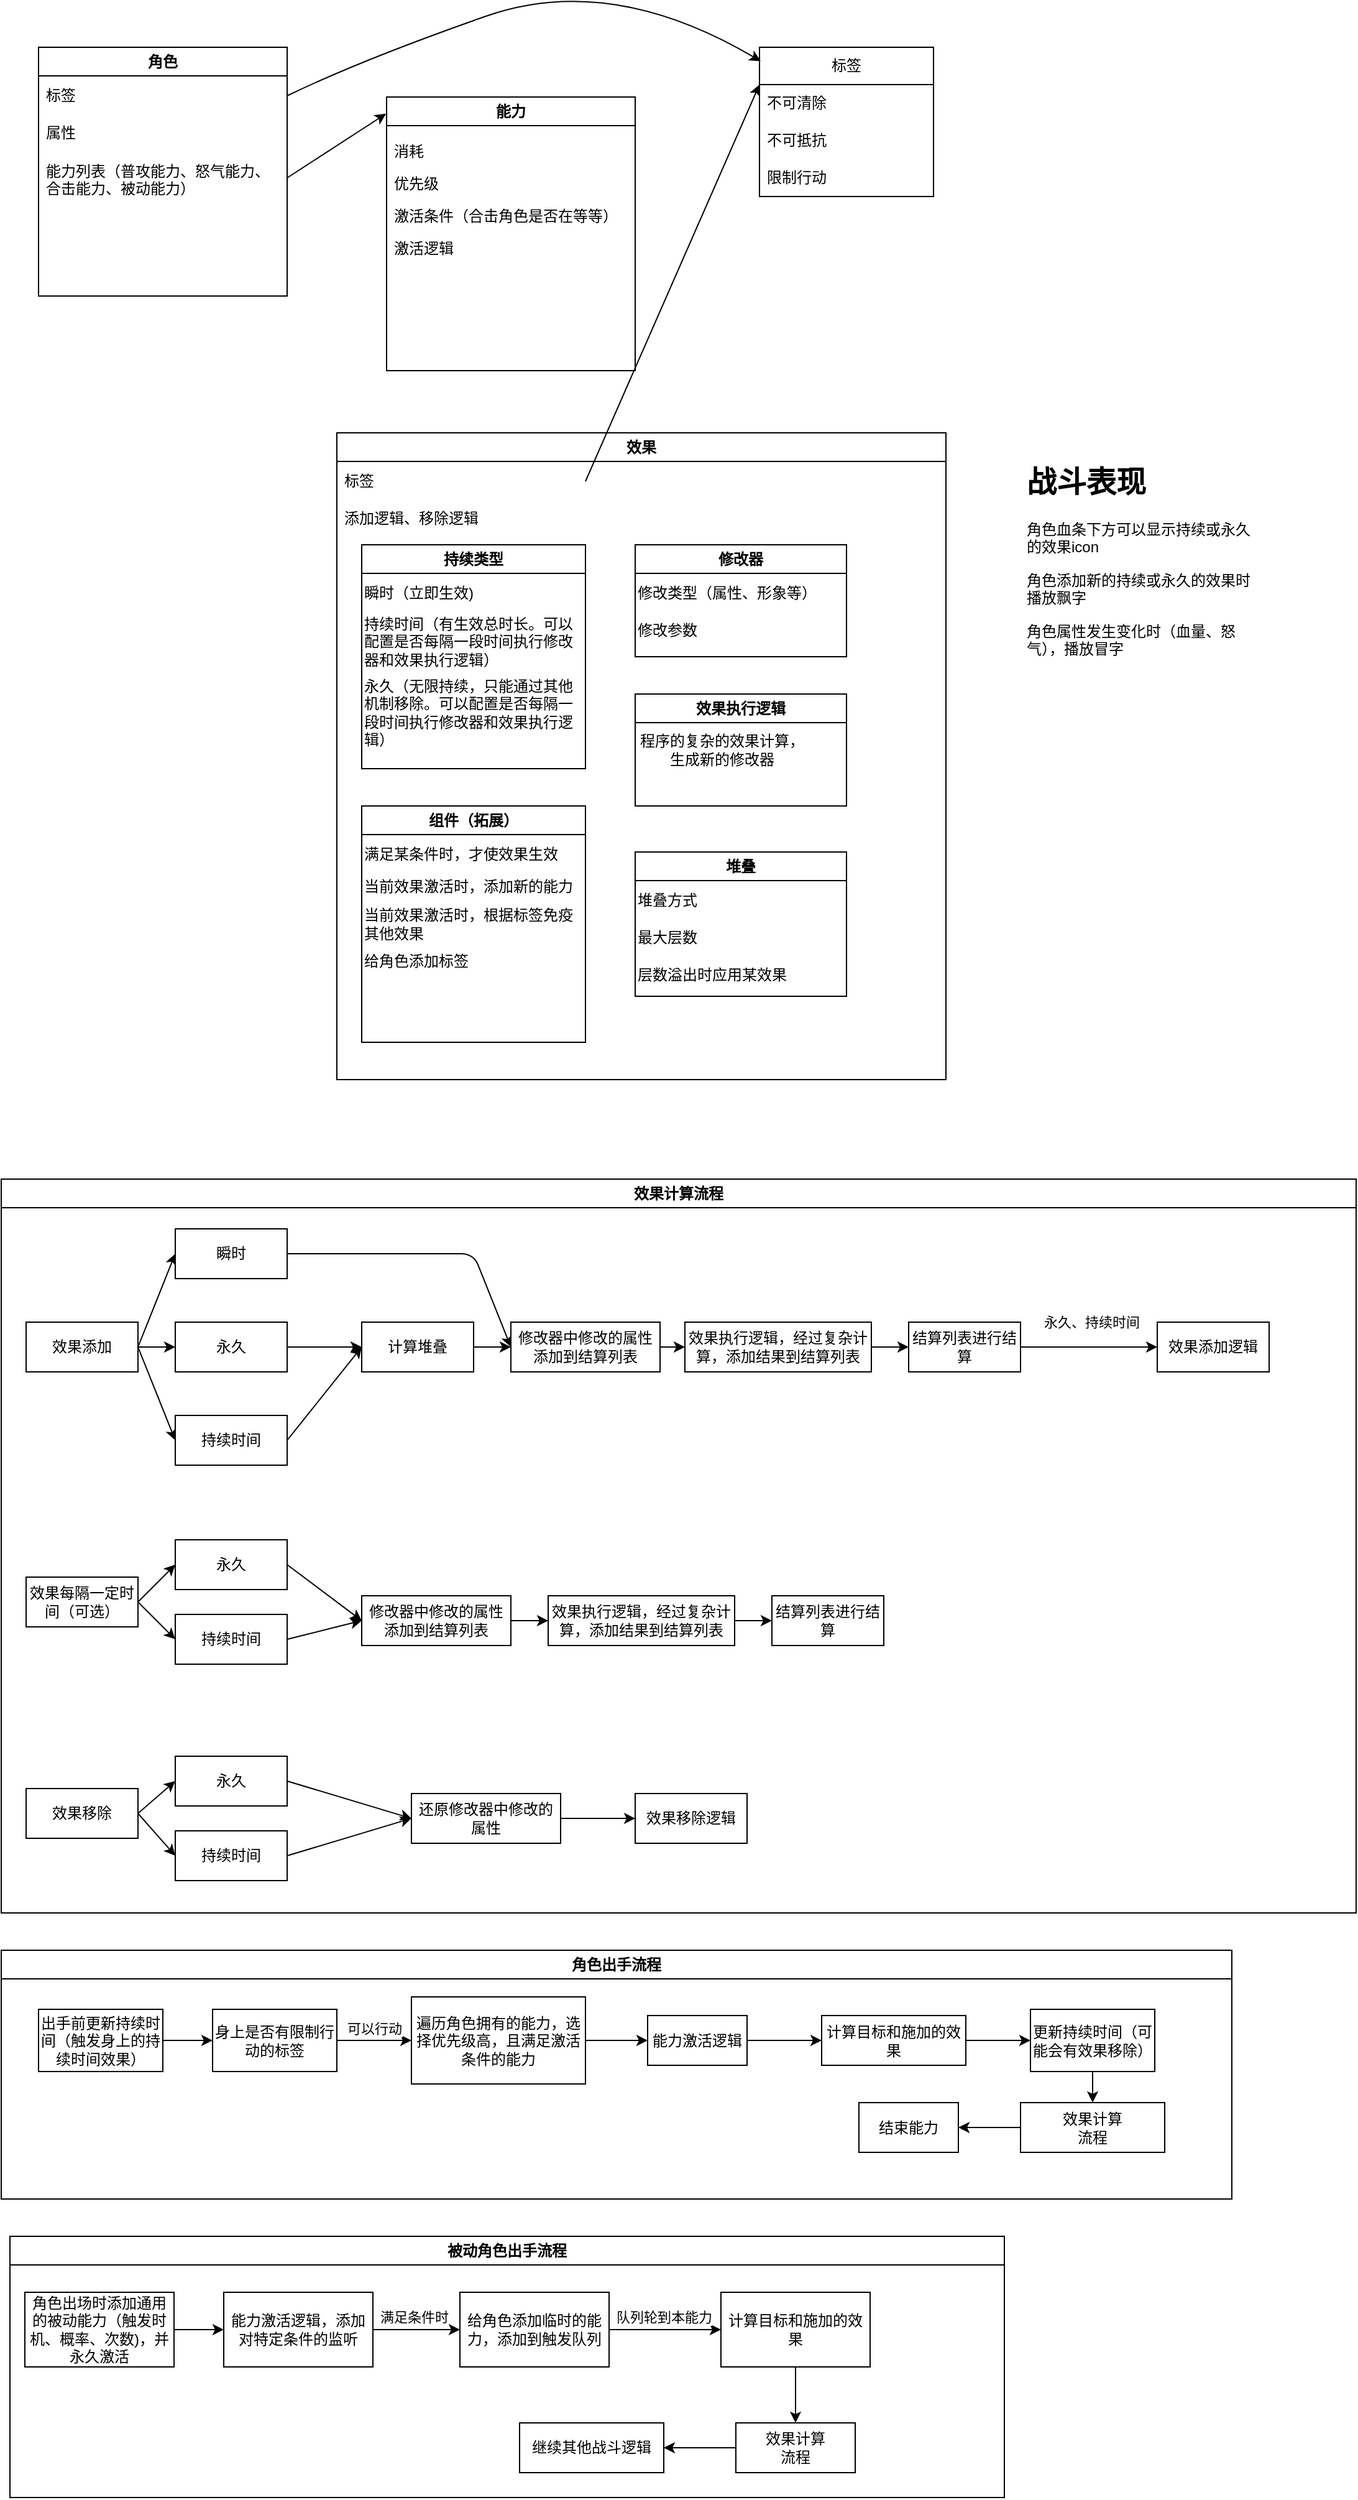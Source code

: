 <mxfile>
    <diagram id="C5RBs43oDa-KdzZeNtuy" name="Page-1">
        <mxGraphModel dx="1459" dy="820" grid="1" gridSize="10" guides="1" tooltips="1" connect="1" arrows="1" fold="1" page="1" pageScale="1" pageWidth="827" pageHeight="1169" math="0" shadow="0">
            <root>
                <mxCell id="WIyWlLk6GJQsqaUBKTNV-0"/>
                <mxCell id="WIyWlLk6GJQsqaUBKTNV-1" parent="WIyWlLk6GJQsqaUBKTNV-0"/>
                <mxCell id="17" value="标签" style="swimlane;fontStyle=0;childLayout=stackLayout;horizontal=1;startSize=30;horizontalStack=0;resizeParent=1;resizeParentMax=0;resizeLast=0;collapsible=1;marginBottom=0;whiteSpace=wrap;html=1;" vertex="1" parent="WIyWlLk6GJQsqaUBKTNV-1">
                    <mxGeometry x="630" y="330" width="140" height="120" as="geometry"/>
                </mxCell>
                <mxCell id="18" value="不可清除" style="text;strokeColor=none;fillColor=none;align=left;verticalAlign=middle;spacingLeft=4;spacingRight=4;overflow=hidden;points=[[0,0.5],[1,0.5]];portConstraint=eastwest;rotatable=0;whiteSpace=wrap;html=1;" vertex="1" parent="17">
                    <mxGeometry y="30" width="140" height="30" as="geometry"/>
                </mxCell>
                <mxCell id="19" value="不可抵抗" style="text;strokeColor=none;fillColor=none;align=left;verticalAlign=middle;spacingLeft=4;spacingRight=4;overflow=hidden;points=[[0,0.5],[1,0.5]];portConstraint=eastwest;rotatable=0;whiteSpace=wrap;html=1;" vertex="1" parent="17">
                    <mxGeometry y="60" width="140" height="30" as="geometry"/>
                </mxCell>
                <mxCell id="105" value="限制行动" style="text;strokeColor=none;fillColor=none;align=left;verticalAlign=middle;spacingLeft=4;spacingRight=4;overflow=hidden;points=[[0,0.5],[1,0.5]];portConstraint=eastwest;rotatable=0;whiteSpace=wrap;html=1;" vertex="1" parent="17">
                    <mxGeometry y="90" width="140" height="30" as="geometry"/>
                </mxCell>
                <mxCell id="58" value="能力" style="swimlane;whiteSpace=wrap;html=1;" vertex="1" parent="WIyWlLk6GJQsqaUBKTNV-1">
                    <mxGeometry x="330" y="370" width="200" height="220" as="geometry"/>
                </mxCell>
                <mxCell id="62" value="消耗" style="text;align=left;verticalAlign=top;spacingLeft=4;spacingRight=4;overflow=hidden;rotatable=0;points=[[0,0.5],[1,0.5]];portConstraint=eastwest;" vertex="1" parent="58">
                    <mxGeometry y="30" width="160" height="26" as="geometry"/>
                </mxCell>
                <mxCell id="63" value="优先级" style="text;align=left;verticalAlign=top;spacingLeft=4;spacingRight=4;overflow=hidden;rotatable=0;points=[[0,0.5],[1,0.5]];portConstraint=eastwest;rounded=0;shadow=0;html=0;" vertex="1" parent="58">
                    <mxGeometry y="56" width="200" height="26" as="geometry"/>
                </mxCell>
                <mxCell id="108" value="激活条件（合击角色是否在等等）" style="text;align=left;verticalAlign=top;spacingLeft=4;spacingRight=4;overflow=hidden;rotatable=0;points=[[0,0.5],[1,0.5]];portConstraint=eastwest;rounded=0;shadow=0;html=0;" vertex="1" parent="58">
                    <mxGeometry y="82" width="200" height="26" as="geometry"/>
                </mxCell>
                <mxCell id="213" value="激活逻辑" style="text;align=left;verticalAlign=top;spacingLeft=4;spacingRight=4;overflow=hidden;rotatable=0;points=[[0,0.5],[1,0.5]];portConstraint=eastwest;rounded=0;shadow=0;html=0;" vertex="1" parent="58">
                    <mxGeometry y="108" width="200" height="26" as="geometry"/>
                </mxCell>
                <mxCell id="69" value="效果" style="swimlane;whiteSpace=wrap;html=1;swimlaneLine=1;" vertex="1" parent="WIyWlLk6GJQsqaUBKTNV-1">
                    <mxGeometry x="290" y="640" width="490" height="520" as="geometry"/>
                </mxCell>
                <mxCell id="70" value="标签" style="text;strokeColor=none;fillColor=none;align=left;verticalAlign=middle;spacingLeft=4;spacingRight=4;overflow=hidden;points=[[0,0.5],[1,0.5]];portConstraint=eastwest;rotatable=0;whiteSpace=wrap;html=1;" vertex="1" parent="69">
                    <mxGeometry y="24" width="200" height="30" as="geometry"/>
                </mxCell>
                <mxCell id="81" value="堆叠" style="swimlane;whiteSpace=wrap;html=1;gradientColor=none;swimlaneFillColor=none;swimlaneHead=1;" vertex="1" parent="69">
                    <mxGeometry x="240" y="337" width="170" height="116" as="geometry"/>
                </mxCell>
                <mxCell id="86" value="堆叠方式" style="text;html=1;strokeColor=none;fillColor=none;align=left;verticalAlign=middle;whiteSpace=wrap;rounded=0;" vertex="1" parent="81">
                    <mxGeometry y="24" width="60" height="30" as="geometry"/>
                </mxCell>
                <mxCell id="87" value="最大层数" style="text;html=1;strokeColor=none;fillColor=none;align=left;verticalAlign=middle;whiteSpace=wrap;rounded=0;" vertex="1" parent="81">
                    <mxGeometry y="54" width="60" height="30" as="geometry"/>
                </mxCell>
                <mxCell id="88" value="层数溢出时应用某效果" style="text;html=1;strokeColor=none;fillColor=none;align=left;verticalAlign=middle;whiteSpace=wrap;rounded=0;" vertex="1" parent="81">
                    <mxGeometry y="84" width="140" height="30" as="geometry"/>
                </mxCell>
                <mxCell id="91" value="修改器" style="swimlane;whiteSpace=wrap;html=1;gradientColor=none;swimlaneFillColor=none;swimlaneHead=1;" vertex="1" parent="69">
                    <mxGeometry x="240" y="90" width="170" height="90" as="geometry"/>
                </mxCell>
                <mxCell id="92" value="修改类型（属性、形象等）" style="text;html=1;strokeColor=none;fillColor=none;align=left;verticalAlign=middle;whiteSpace=wrap;rounded=0;" vertex="1" parent="91">
                    <mxGeometry y="24" width="160" height="30" as="geometry"/>
                </mxCell>
                <mxCell id="93" value="修改参数" style="text;html=1;strokeColor=none;fillColor=none;align=left;verticalAlign=middle;whiteSpace=wrap;rounded=0;" vertex="1" parent="91">
                    <mxGeometry y="54" width="60" height="30" as="geometry"/>
                </mxCell>
                <mxCell id="95" value="效果执行逻辑" style="swimlane;whiteSpace=wrap;html=1;gradientColor=none;swimlaneFillColor=none;swimlaneHead=1;" vertex="1" parent="69">
                    <mxGeometry x="240" y="210" width="170" height="90" as="geometry"/>
                </mxCell>
                <mxCell id="99" value="程序的复杂的效果计算，生成新的修改器" style="text;html=1;strokeColor=none;fillColor=none;align=center;verticalAlign=middle;whiteSpace=wrap;rounded=0;" vertex="1" parent="95">
                    <mxGeometry y="30" width="140" height="30" as="geometry"/>
                </mxCell>
                <mxCell id="100" value="组件（拓展）" style="swimlane;whiteSpace=wrap;html=1;gradientColor=none;swimlaneFillColor=none;swimlaneHead=1;" vertex="1" parent="69">
                    <mxGeometry x="20" y="300" width="180" height="190" as="geometry"/>
                </mxCell>
                <mxCell id="102" value="满足某条件时，才使效果生效" style="text;html=1;strokeColor=none;fillColor=none;align=left;verticalAlign=middle;whiteSpace=wrap;rounded=0;" vertex="1" parent="100">
                    <mxGeometry y="24" width="170" height="30" as="geometry"/>
                </mxCell>
                <mxCell id="103" value="当前效果激活时，添加新的能力" style="text;html=1;strokeColor=none;fillColor=none;align=left;verticalAlign=middle;whiteSpace=wrap;rounded=0;" vertex="1" parent="100">
                    <mxGeometry y="50" width="170" height="30" as="geometry"/>
                </mxCell>
                <mxCell id="104" value="给角色添加标签" style="text;html=1;strokeColor=none;fillColor=none;align=left;verticalAlign=middle;whiteSpace=wrap;rounded=0;" vertex="1" parent="100">
                    <mxGeometry y="110" width="170" height="30" as="geometry"/>
                </mxCell>
                <mxCell id="107" value="当前效果激活时，根据标签免疫其他效果" style="text;html=1;strokeColor=none;fillColor=none;align=left;verticalAlign=middle;whiteSpace=wrap;rounded=0;" vertex="1" parent="100">
                    <mxGeometry y="80" width="170" height="30" as="geometry"/>
                </mxCell>
                <mxCell id="113" value="持续类型" style="swimlane;whiteSpace=wrap;html=1;gradientColor=none;swimlaneFillColor=none;swimlaneHead=1;" vertex="1" parent="69">
                    <mxGeometry x="20" y="90" width="180" height="180" as="geometry"/>
                </mxCell>
                <mxCell id="114" value="瞬时（立即生效)" style="text;html=1;strokeColor=none;fillColor=none;align=left;verticalAlign=middle;whiteSpace=wrap;rounded=0;" vertex="1" parent="113">
                    <mxGeometry y="24" width="170" height="30" as="geometry"/>
                </mxCell>
                <mxCell id="115" value="持续时间（有生效总时长。可以配置是否每隔一段时间执行修改器和效果执行逻辑）" style="text;html=1;strokeColor=none;fillColor=none;align=left;verticalAlign=top;whiteSpace=wrap;rounded=0;resizable=1;" vertex="1" parent="113">
                    <mxGeometry y="50" width="170" height="50" as="geometry"/>
                </mxCell>
                <mxCell id="117" value="永久（无限持续，只能通过其他机制移除。可以配置是否每隔一段时间执行修改器和效果执行逻辑）" style="text;html=1;strokeColor=none;fillColor=none;align=left;verticalAlign=top;whiteSpace=wrap;rounded=0;" vertex="1" parent="113">
                    <mxGeometry y="100" width="170" height="70" as="geometry"/>
                </mxCell>
                <mxCell id="215" value="添加逻辑、移除逻辑" style="text;strokeColor=none;fillColor=none;align=left;verticalAlign=middle;spacingLeft=4;spacingRight=4;overflow=hidden;points=[[0,0.5],[1,0.5]];portConstraint=eastwest;rotatable=0;whiteSpace=wrap;html=1;" vertex="1" parent="69">
                    <mxGeometry y="54" width="200" height="30" as="geometry"/>
                </mxCell>
                <mxCell id="72" style="edgeStyle=none;html=1;entryX=0;entryY=0.25;entryDx=0;entryDy=0;exitX=1;exitY=0.5;exitDx=0;exitDy=0;" edge="1" parent="WIyWlLk6GJQsqaUBKTNV-1" source="70" target="17">
                    <mxGeometry relative="1" as="geometry"/>
                </mxCell>
                <mxCell id="73" value="角色" style="swimlane;whiteSpace=wrap;html=1;" vertex="1" parent="WIyWlLk6GJQsqaUBKTNV-1">
                    <mxGeometry x="50" y="330" width="200" height="200" as="geometry"/>
                </mxCell>
                <mxCell id="74" value="标签" style="text;strokeColor=none;fillColor=none;align=left;verticalAlign=middle;spacingLeft=4;spacingRight=4;overflow=hidden;points=[[0,0.5],[1,0.5]];portConstraint=eastwest;rotatable=0;whiteSpace=wrap;html=1;" vertex="1" parent="73">
                    <mxGeometry y="24" width="200" height="30" as="geometry"/>
                </mxCell>
                <mxCell id="75" value="能力列表（普攻能力、怒气能力、合击能力、被动能力）" style="text;strokeColor=none;fillColor=none;align=left;verticalAlign=middle;spacingLeft=4;spacingRight=4;overflow=hidden;points=[[0,0.5],[1,0.5]];portConstraint=eastwest;rotatable=0;whiteSpace=wrap;html=1;" vertex="1" parent="73">
                    <mxGeometry y="90" width="200" height="30" as="geometry"/>
                </mxCell>
                <mxCell id="259" value="属性" style="text;strokeColor=none;fillColor=none;align=left;verticalAlign=middle;spacingLeft=4;spacingRight=4;overflow=hidden;points=[[0,0.5],[1,0.5]];portConstraint=eastwest;rotatable=0;whiteSpace=wrap;html=1;" vertex="1" parent="73">
                    <mxGeometry y="54" width="200" height="30" as="geometry"/>
                </mxCell>
                <mxCell id="76" style="edgeStyle=none;html=1;entryX=-0.002;entryY=0.061;entryDx=0;entryDy=0;entryPerimeter=0;exitX=1;exitY=0.5;exitDx=0;exitDy=0;" edge="1" parent="WIyWlLk6GJQsqaUBKTNV-1" source="75" target="58">
                    <mxGeometry relative="1" as="geometry"/>
                </mxCell>
                <mxCell id="109" value="" style="curved=1;endArrow=classic;html=1;exitX=1;exitY=0.5;exitDx=0;exitDy=0;entryX=0.007;entryY=0.093;entryDx=0;entryDy=0;entryPerimeter=0;" edge="1" parent="WIyWlLk6GJQsqaUBKTNV-1" source="74" target="17">
                    <mxGeometry width="50" height="50" relative="1" as="geometry">
                        <mxPoint x="-20" y="270" as="sourcePoint"/>
                        <mxPoint x="30" y="220" as="targetPoint"/>
                        <Array as="points">
                            <mxPoint x="310" y="340"/>
                            <mxPoint x="510" y="270"/>
                        </Array>
                    </mxGeometry>
                </mxCell>
                <mxCell id="127" value="效果计算流程" style="swimlane;whiteSpace=wrap;html=1;gradientColor=none;" vertex="1" parent="WIyWlLk6GJQsqaUBKTNV-1">
                    <mxGeometry x="20" y="1240" width="1090" height="590" as="geometry"/>
                </mxCell>
                <mxCell id="132" style="edgeStyle=none;html=1;exitX=1;exitY=0.5;exitDx=0;exitDy=0;entryX=0;entryY=0.5;entryDx=0;entryDy=0;" edge="1" parent="127" source="128" target="129">
                    <mxGeometry relative="1" as="geometry"/>
                </mxCell>
                <mxCell id="133" style="edgeStyle=none;html=1;entryX=0;entryY=0.5;entryDx=0;entryDy=0;exitX=1;exitY=0.5;exitDx=0;exitDy=0;" edge="1" parent="127" source="128" target="130">
                    <mxGeometry relative="1" as="geometry"/>
                </mxCell>
                <mxCell id="134" style="edgeStyle=none;html=1;entryX=0;entryY=0.5;entryDx=0;entryDy=0;exitX=1;exitY=0.5;exitDx=0;exitDy=0;" edge="1" parent="127" source="128" target="131">
                    <mxGeometry relative="1" as="geometry"/>
                </mxCell>
                <mxCell id="128" value="效果添加" style="rounded=0;whiteSpace=wrap;html=1;gradientColor=none;" vertex="1" parent="127">
                    <mxGeometry x="20" y="115" width="90" height="40" as="geometry"/>
                </mxCell>
                <mxCell id="136" style="edgeStyle=none;html=1;exitX=1;exitY=0.5;exitDx=0;exitDy=0;entryX=0;entryY=0.5;entryDx=0;entryDy=0;" edge="1" parent="127" source="129" target="135">
                    <mxGeometry relative="1" as="geometry">
                        <Array as="points">
                            <mxPoint x="380" y="60"/>
                        </Array>
                    </mxGeometry>
                </mxCell>
                <mxCell id="129" value="瞬时" style="rounded=0;whiteSpace=wrap;html=1;gradientColor=none;" vertex="1" parent="127">
                    <mxGeometry x="140" y="40" width="90" height="40" as="geometry"/>
                </mxCell>
                <mxCell id="216" style="edgeStyle=none;html=1;exitX=1;exitY=0.5;exitDx=0;exitDy=0;entryX=0;entryY=0.5;entryDx=0;entryDy=0;startArrow=none;" edge="1" parent="127" source="239" target="135">
                    <mxGeometry relative="1" as="geometry"/>
                </mxCell>
                <mxCell id="241" style="edgeStyle=none;html=1;entryX=0;entryY=0.5;entryDx=0;entryDy=0;" edge="1" parent="127" source="130" target="239">
                    <mxGeometry relative="1" as="geometry"/>
                </mxCell>
                <mxCell id="130" value="永久" style="rounded=0;whiteSpace=wrap;html=1;gradientColor=none;" vertex="1" parent="127">
                    <mxGeometry x="140" y="115" width="90" height="40" as="geometry"/>
                </mxCell>
                <mxCell id="242" style="edgeStyle=none;html=1;entryX=0;entryY=0.5;entryDx=0;entryDy=0;exitX=1;exitY=0.5;exitDx=0;exitDy=0;" edge="1" parent="127" source="131" target="239">
                    <mxGeometry relative="1" as="geometry"/>
                </mxCell>
                <mxCell id="131" value="持续时间" style="rounded=0;whiteSpace=wrap;html=1;gradientColor=none;" vertex="1" parent="127">
                    <mxGeometry x="140" y="190" width="90" height="40" as="geometry"/>
                </mxCell>
                <mxCell id="140" style="edgeStyle=none;html=1;entryX=0;entryY=0.5;entryDx=0;entryDy=0;" edge="1" parent="127" source="135" target="137">
                    <mxGeometry relative="1" as="geometry"/>
                </mxCell>
                <mxCell id="135" value="修改器中修改的属性添加到结算列表" style="rounded=0;whiteSpace=wrap;html=1;gradientColor=none;" vertex="1" parent="127">
                    <mxGeometry x="410" y="115" width="120" height="40" as="geometry"/>
                </mxCell>
                <mxCell id="142" style="edgeStyle=none;html=1;exitX=1;exitY=0.5;exitDx=0;exitDy=0;entryX=0;entryY=0.5;entryDx=0;entryDy=0;" edge="1" parent="127" source="137" target="141">
                    <mxGeometry relative="1" as="geometry"/>
                </mxCell>
                <mxCell id="137" value="效果执行逻辑，经过复杂计算，添加结果到结算列表" style="rounded=0;whiteSpace=wrap;html=1;gradientColor=none;" vertex="1" parent="127">
                    <mxGeometry x="550" y="115" width="150" height="40" as="geometry"/>
                </mxCell>
                <mxCell id="227" style="edgeStyle=none;html=1;" edge="1" parent="127" source="141" target="214">
                    <mxGeometry relative="1" as="geometry"/>
                </mxCell>
                <mxCell id="228" value="永久、持续时间" style="edgeLabel;html=1;align=center;verticalAlign=middle;resizable=0;points=[];" vertex="1" connectable="0" parent="227">
                    <mxGeometry x="-0.36" relative="1" as="geometry">
                        <mxPoint x="22" y="-20" as="offset"/>
                    </mxGeometry>
                </mxCell>
                <mxCell id="141" value="结算列表进行结算" style="rounded=0;whiteSpace=wrap;html=1;gradientColor=none;" vertex="1" parent="127">
                    <mxGeometry x="730" y="115" width="90" height="40" as="geometry"/>
                </mxCell>
                <mxCell id="150" style="edgeStyle=none;html=1;entryX=0;entryY=0.5;entryDx=0;entryDy=0;exitX=1;exitY=0.5;exitDx=0;exitDy=0;" edge="1" parent="127" source="143" target="145">
                    <mxGeometry relative="1" as="geometry"/>
                </mxCell>
                <mxCell id="151" style="edgeStyle=none;html=1;entryX=0;entryY=0.5;entryDx=0;entryDy=0;exitX=1;exitY=0.5;exitDx=0;exitDy=0;" edge="1" parent="127" source="143" target="146">
                    <mxGeometry relative="1" as="geometry"/>
                </mxCell>
                <mxCell id="143" value="效果每隔一定时间（可选）" style="rounded=0;whiteSpace=wrap;html=1;gradientColor=none;" vertex="1" parent="127">
                    <mxGeometry x="20" y="320" width="90" height="40" as="geometry"/>
                </mxCell>
                <mxCell id="152" style="edgeStyle=none;html=1;entryX=0;entryY=0.5;entryDx=0;entryDy=0;exitX=1;exitY=0.5;exitDx=0;exitDy=0;" edge="1" parent="127" source="145" target="147">
                    <mxGeometry relative="1" as="geometry"/>
                </mxCell>
                <mxCell id="145" value="永久" style="rounded=0;whiteSpace=wrap;html=1;gradientColor=none;" vertex="1" parent="127">
                    <mxGeometry x="140" y="290" width="90" height="40" as="geometry"/>
                </mxCell>
                <mxCell id="153" style="edgeStyle=none;html=1;entryX=0;entryY=0.5;entryDx=0;entryDy=0;" edge="1" parent="127" target="147">
                    <mxGeometry relative="1" as="geometry">
                        <mxPoint x="230" y="370" as="sourcePoint"/>
                    </mxGeometry>
                </mxCell>
                <mxCell id="146" value="持续时间" style="rounded=0;whiteSpace=wrap;html=1;gradientColor=none;" vertex="1" parent="127">
                    <mxGeometry x="140" y="350" width="90" height="40" as="geometry"/>
                </mxCell>
                <mxCell id="154" style="edgeStyle=none;html=1;entryX=0;entryY=0.5;entryDx=0;entryDy=0;" edge="1" parent="127" source="147" target="148">
                    <mxGeometry relative="1" as="geometry"/>
                </mxCell>
                <mxCell id="147" value="修改器中修改的属性添加到结算列表" style="rounded=0;whiteSpace=wrap;html=1;gradientColor=none;" vertex="1" parent="127">
                    <mxGeometry x="290" y="335" width="120" height="40" as="geometry"/>
                </mxCell>
                <mxCell id="155" style="edgeStyle=none;html=1;" edge="1" parent="127" source="148" target="149">
                    <mxGeometry relative="1" as="geometry"/>
                </mxCell>
                <mxCell id="148" value="效果执行逻辑，经过复杂计算，添加结果到结算列表" style="rounded=0;whiteSpace=wrap;html=1;gradientColor=none;" vertex="1" parent="127">
                    <mxGeometry x="440" y="335" width="150" height="40" as="geometry"/>
                </mxCell>
                <mxCell id="149" value="结算列表进行结算" style="rounded=0;whiteSpace=wrap;html=1;gradientColor=none;" vertex="1" parent="127">
                    <mxGeometry x="620" y="335" width="90" height="40" as="geometry"/>
                </mxCell>
                <mxCell id="160" style="edgeStyle=none;html=1;entryX=0;entryY=0.5;entryDx=0;entryDy=0;exitX=1;exitY=0.5;exitDx=0;exitDy=0;" edge="1" parent="127" source="156" target="157">
                    <mxGeometry relative="1" as="geometry"/>
                </mxCell>
                <mxCell id="161" style="edgeStyle=none;html=1;entryX=0;entryY=0.5;entryDx=0;entryDy=0;exitX=1;exitY=0.5;exitDx=0;exitDy=0;" edge="1" parent="127" source="156" target="158">
                    <mxGeometry relative="1" as="geometry"/>
                </mxCell>
                <mxCell id="156" value="效果移除" style="rounded=0;whiteSpace=wrap;html=1;gradientColor=none;" vertex="1" parent="127">
                    <mxGeometry x="20" y="490" width="90" height="40" as="geometry"/>
                </mxCell>
                <mxCell id="220" style="edgeStyle=none;html=1;exitX=1;exitY=0.5;exitDx=0;exitDy=0;entryX=0;entryY=0.5;entryDx=0;entryDy=0;" edge="1" parent="127" source="157" target="159">
                    <mxGeometry relative="1" as="geometry">
                        <mxPoint x="270" y="514.0" as="targetPoint"/>
                    </mxGeometry>
                </mxCell>
                <mxCell id="157" value="永久" style="rounded=0;whiteSpace=wrap;html=1;gradientColor=none;" vertex="1" parent="127">
                    <mxGeometry x="140" y="464" width="90" height="40" as="geometry"/>
                </mxCell>
                <mxCell id="158" value="持续时间" style="rounded=0;whiteSpace=wrap;html=1;gradientColor=none;" vertex="1" parent="127">
                    <mxGeometry x="140" y="524" width="90" height="40" as="geometry"/>
                </mxCell>
                <mxCell id="224" style="edgeStyle=none;html=1;" edge="1" parent="127" source="159" target="223">
                    <mxGeometry relative="1" as="geometry"/>
                </mxCell>
                <mxCell id="159" value="还原修改器中修改的属性" style="rounded=0;whiteSpace=wrap;html=1;gradientColor=none;" vertex="1" parent="127">
                    <mxGeometry x="330" y="494" width="120" height="40" as="geometry"/>
                </mxCell>
                <mxCell id="214" value="效果添加逻辑" style="rounded=0;whiteSpace=wrap;html=1;gradientColor=none;" vertex="1" parent="127">
                    <mxGeometry x="930" y="115" width="90" height="40" as="geometry"/>
                </mxCell>
                <mxCell id="223" value="效果移除逻辑" style="rounded=0;whiteSpace=wrap;html=1;gradientColor=none;" vertex="1" parent="127">
                    <mxGeometry x="510" y="494" width="90" height="40" as="geometry"/>
                </mxCell>
                <mxCell id="221" style="edgeStyle=none;html=1;exitX=1;exitY=0.5;exitDx=0;exitDy=0;entryX=0;entryY=0.5;entryDx=0;entryDy=0;" edge="1" parent="127" source="158" target="159">
                    <mxGeometry relative="1" as="geometry">
                        <mxPoint x="270" y="510" as="targetPoint"/>
                    </mxGeometry>
                </mxCell>
                <mxCell id="239" value="计算堆叠" style="rounded=0;whiteSpace=wrap;html=1;gradientColor=none;" vertex="1" parent="127">
                    <mxGeometry x="290" y="115" width="90" height="40" as="geometry"/>
                </mxCell>
                <mxCell id="165" value="角色出手流程" style="swimlane;whiteSpace=wrap;html=1;fillColor=none;gradientColor=none;" vertex="1" parent="WIyWlLk6GJQsqaUBKTNV-1">
                    <mxGeometry x="20" y="1860" width="990" height="200" as="geometry"/>
                </mxCell>
                <mxCell id="168" style="edgeStyle=none;html=1;" edge="1" parent="165" source="166" target="167">
                    <mxGeometry relative="1" as="geometry"/>
                </mxCell>
                <mxCell id="166" value="遍历角色拥有的能力，选择优先级高，且满足激活条件的能力" style="rounded=0;whiteSpace=wrap;html=1;gradientColor=none;" vertex="1" parent="165">
                    <mxGeometry x="330" y="37.5" width="140" height="70" as="geometry"/>
                </mxCell>
                <mxCell id="171" style="edgeStyle=none;html=1;" edge="1" parent="165" source="167" target="169">
                    <mxGeometry relative="1" as="geometry"/>
                </mxCell>
                <mxCell id="167" value="能力激活逻辑" style="rounded=0;whiteSpace=wrap;html=1;gradientColor=none;" vertex="1" parent="165">
                    <mxGeometry x="520" y="52.5" width="80" height="40" as="geometry"/>
                </mxCell>
                <mxCell id="237" style="edgeStyle=none;html=1;" edge="1" parent="165" source="169" target="236">
                    <mxGeometry relative="1" as="geometry"/>
                </mxCell>
                <mxCell id="169" value="计算目标和施加的效果" style="rounded=0;whiteSpace=wrap;html=1;gradientColor=none;" vertex="1" parent="165">
                    <mxGeometry x="660" y="52.5" width="116" height="40" as="geometry"/>
                </mxCell>
                <mxCell id="176" style="edgeStyle=none;html=1;" edge="1" parent="165" source="172" target="175">
                    <mxGeometry relative="1" as="geometry"/>
                </mxCell>
                <mxCell id="172" value="效果计算&lt;br&gt;流程" style="rounded=0;whiteSpace=wrap;html=1;gradientColor=none;" vertex="1" parent="165">
                    <mxGeometry x="820" y="122.5" width="116" height="40" as="geometry"/>
                </mxCell>
                <mxCell id="175" value="结束能力" style="rounded=0;whiteSpace=wrap;html=1;gradientColor=none;" vertex="1" parent="165">
                    <mxGeometry x="690" y="122.5" width="80" height="40" as="geometry"/>
                </mxCell>
                <mxCell id="233" style="edgeStyle=none;html=1;" edge="1" parent="165" source="230" target="232">
                    <mxGeometry relative="1" as="geometry"/>
                </mxCell>
                <mxCell id="230" value="出手前更新持续时间（触发身上的持续时间效果）" style="rounded=0;whiteSpace=wrap;html=1;gradientColor=none;" vertex="1" parent="165">
                    <mxGeometry x="30" y="47.5" width="100" height="50" as="geometry"/>
                </mxCell>
                <mxCell id="234" style="edgeStyle=none;html=1;" edge="1" parent="165" source="232" target="166">
                    <mxGeometry relative="1" as="geometry"/>
                </mxCell>
                <mxCell id="235" value="可以行动" style="edgeLabel;html=1;align=center;verticalAlign=middle;resizable=0;points=[];" vertex="1" connectable="0" parent="234">
                    <mxGeometry x="-0.493" y="-1" relative="1" as="geometry">
                        <mxPoint x="15" y="-11" as="offset"/>
                    </mxGeometry>
                </mxCell>
                <mxCell id="232" value="身上是否有限制行动的标签" style="rounded=0;whiteSpace=wrap;html=1;gradientColor=none;" vertex="1" parent="165">
                    <mxGeometry x="170" y="47.5" width="100" height="50" as="geometry"/>
                </mxCell>
                <mxCell id="238" style="edgeStyle=none;html=1;" edge="1" parent="165" source="236" target="172">
                    <mxGeometry relative="1" as="geometry"/>
                </mxCell>
                <mxCell id="236" value="更新持续时间（可能会有效果移除）" style="rounded=0;whiteSpace=wrap;html=1;gradientColor=none;" vertex="1" parent="165">
                    <mxGeometry x="828" y="47.5" width="100" height="50" as="geometry"/>
                </mxCell>
                <mxCell id="177" value="被动角色出手流程" style="swimlane;whiteSpace=wrap;html=1;fillColor=none;gradientColor=none;" vertex="1" parent="WIyWlLk6GJQsqaUBKTNV-1">
                    <mxGeometry x="27" y="2090" width="800" height="210" as="geometry"/>
                </mxCell>
                <mxCell id="189" style="edgeStyle=none;html=1;" edge="1" parent="177" source="187" target="188">
                    <mxGeometry relative="1" as="geometry"/>
                </mxCell>
                <mxCell id="187" value="角色出场时添加通用的被动能力（触发时机、概率、次数)，并永久激活" style="rounded=0;whiteSpace=wrap;html=1;fillColor=none;gradientColor=none;" vertex="1" parent="177">
                    <mxGeometry x="12" y="45" width="120" height="60" as="geometry"/>
                </mxCell>
                <mxCell id="191" style="edgeStyle=none;html=1;" edge="1" parent="177" source="188" target="190">
                    <mxGeometry relative="1" as="geometry"/>
                </mxCell>
                <mxCell id="192" value="满足条件时" style="edgeLabel;html=1;align=center;verticalAlign=middle;resizable=0;points=[];" vertex="1" connectable="0" parent="191">
                    <mxGeometry x="-0.498" y="2" relative="1" as="geometry">
                        <mxPoint x="15" y="-8" as="offset"/>
                    </mxGeometry>
                </mxCell>
                <mxCell id="188" value="能力激活逻辑，添加对特定条件的监听" style="rounded=0;whiteSpace=wrap;html=1;fillColor=none;gradientColor=none;" vertex="1" parent="177">
                    <mxGeometry x="172" y="45" width="120" height="60" as="geometry"/>
                </mxCell>
                <mxCell id="194" style="edgeStyle=none;html=1;entryX=0;entryY=0.5;entryDx=0;entryDy=0;" edge="1" parent="177" source="190" target="193">
                    <mxGeometry relative="1" as="geometry"/>
                </mxCell>
                <mxCell id="195" value="队列轮到本能力" style="edgeLabel;html=1;align=center;verticalAlign=middle;resizable=0;points=[];" vertex="1" connectable="0" parent="194">
                    <mxGeometry x="-0.199" y="-1" relative="1" as="geometry">
                        <mxPoint x="8" y="-11" as="offset"/>
                    </mxGeometry>
                </mxCell>
                <mxCell id="190" value="给角色添加临时的能力，添加到触发队列" style="rounded=0;whiteSpace=wrap;html=1;fillColor=none;gradientColor=none;" vertex="1" parent="177">
                    <mxGeometry x="362" y="45" width="120" height="60" as="geometry"/>
                </mxCell>
                <mxCell id="198" style="edgeStyle=none;html=1;exitX=0.5;exitY=1;exitDx=0;exitDy=0;entryX=0.5;entryY=0;entryDx=0;entryDy=0;" edge="1" parent="177" source="193" target="197">
                    <mxGeometry relative="1" as="geometry"/>
                </mxCell>
                <mxCell id="193" value="计算目标和施加的效果" style="rounded=0;whiteSpace=wrap;html=1;fillColor=none;gradientColor=none;" vertex="1" parent="177">
                    <mxGeometry x="572" y="45" width="120" height="60" as="geometry"/>
                </mxCell>
                <mxCell id="212" style="edgeStyle=none;html=1;" edge="1" parent="177" source="197" target="211">
                    <mxGeometry relative="1" as="geometry"/>
                </mxCell>
                <mxCell id="197" value="效果计算&lt;br&gt;流程" style="rounded=0;whiteSpace=wrap;html=1;gradientColor=none;" vertex="1" parent="177">
                    <mxGeometry x="584" y="150" width="96" height="40" as="geometry"/>
                </mxCell>
                <mxCell id="211" value="继续其他战斗逻辑" style="rounded=0;whiteSpace=wrap;html=1;gradientColor=none;" vertex="1" parent="177">
                    <mxGeometry x="410" y="150" width="116" height="40" as="geometry"/>
                </mxCell>
                <mxCell id="258" value="&lt;h1&gt;战斗表现&lt;/h1&gt;&lt;p&gt;角色血条下方可以显示持续或永久的效果icon&lt;/p&gt;&lt;p&gt;角色添加新的持续或永久的效果时播放飘字&lt;/p&gt;&lt;p&gt;角色属性发生变化时（血量、怒气），播放冒字&lt;/p&gt;" style="text;html=1;strokeColor=none;fillColor=none;spacing=5;spacingTop=-20;whiteSpace=wrap;overflow=hidden;rounded=0;" vertex="1" parent="WIyWlLk6GJQsqaUBKTNV-1">
                    <mxGeometry x="840" y="660" width="190" height="330" as="geometry"/>
                </mxCell>
            </root>
        </mxGraphModel>
    </diagram>
</mxfile>